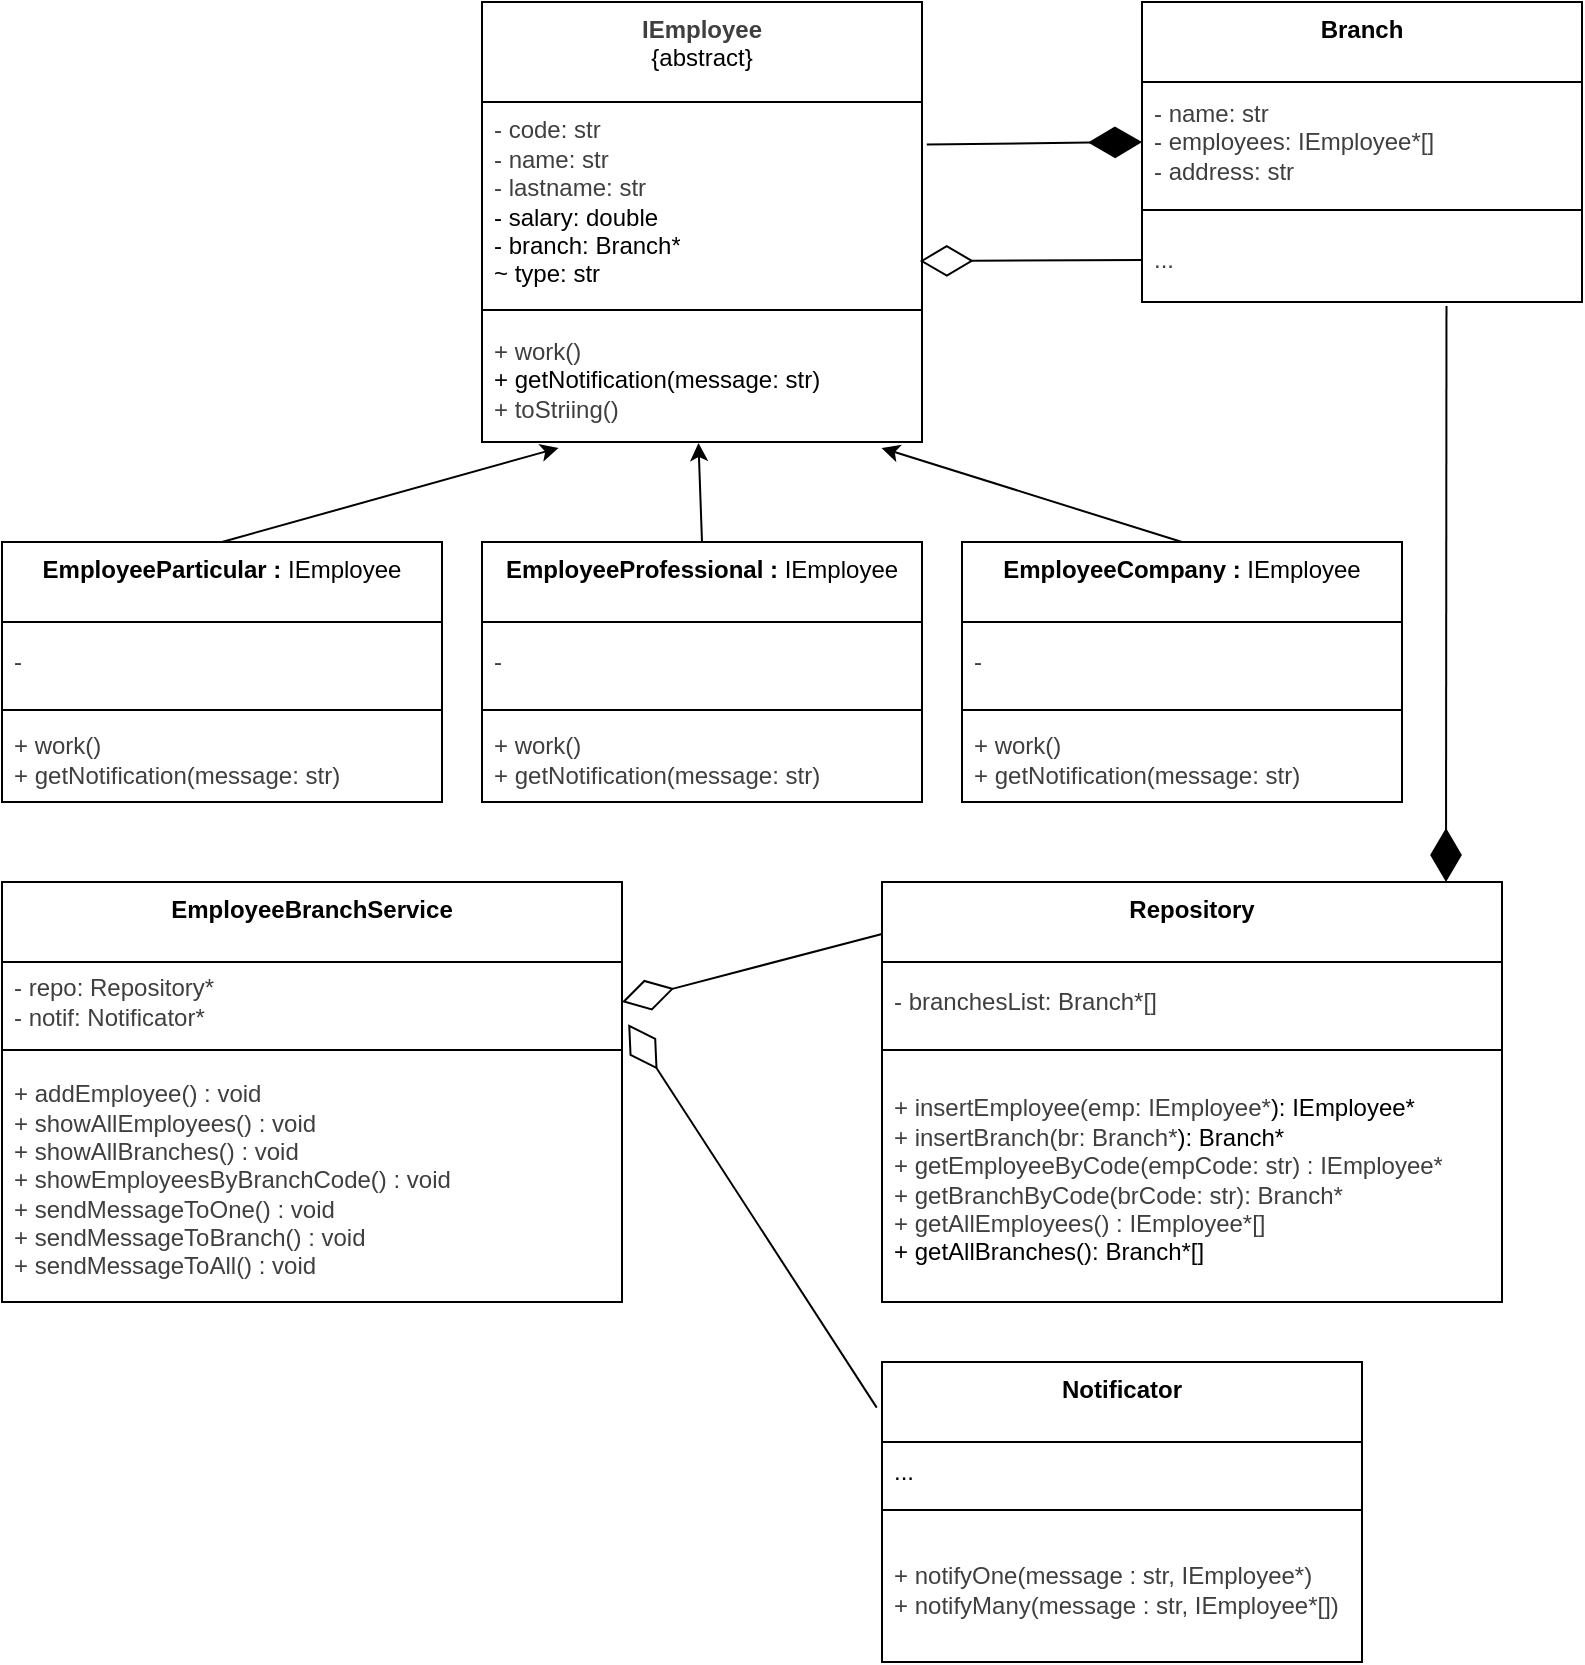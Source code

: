 <mxfile>
    <diagram id="Zb9JdN44imxv4ZILkU1i" name="Page-1">
        <mxGraphModel dx="1004" dy="607" grid="1" gridSize="10" guides="1" tooltips="1" connect="1" arrows="1" fold="1" page="1" pageScale="1" pageWidth="850" pageHeight="1100" math="0" shadow="0">
            <root>
                <mxCell id="0"/>
                <mxCell id="1" parent="0"/>
                <mxCell id="6" value="&lt;span style=&quot;color: rgb(0, 0, 0);&quot;&gt;&lt;b&gt;Repository&lt;/b&gt;&lt;/span&gt;" style="swimlane;fontStyle=0;align=center;verticalAlign=top;childLayout=stackLayout;horizontal=1;startSize=40;horizontalStack=0;resizeParent=1;resizeParentMax=0;resizeLast=0;collapsible=0;marginBottom=0;html=1;whiteSpace=wrap;" parent="1" vertex="1">
                    <mxGeometry x="480" y="580" width="310" height="210" as="geometry"/>
                </mxCell>
                <mxCell id="7" value="&lt;div&gt;&lt;span style=&quot;color: rgb(63, 63, 63); text-align: center;&quot;&gt;- branchesList: Branch*[]&lt;/span&gt;&lt;/div&gt;" style="text;html=1;strokeColor=none;fillColor=none;align=left;verticalAlign=middle;spacingLeft=4;spacingRight=4;overflow=hidden;rotatable=0;points=[[0,0.5],[1,0.5]];portConstraint=eastwest;whiteSpace=wrap;" parent="6" vertex="1">
                    <mxGeometry y="40" width="310" height="40" as="geometry"/>
                </mxCell>
                <mxCell id="8" value="" style="line;strokeWidth=1;fillColor=none;align=left;verticalAlign=middle;spacingTop=-1;spacingLeft=3;spacingRight=3;rotatable=0;labelPosition=right;points=[];portConstraint=eastwest;" parent="6" vertex="1">
                    <mxGeometry y="80" width="310" height="8" as="geometry"/>
                </mxCell>
                <mxCell id="9" value="&lt;div&gt;&lt;span style=&quot;color: rgb(63, 63, 63); text-align: center;&quot;&gt;+ insertEmployee(emp:&amp;nbsp;&lt;/span&gt;&lt;span style=&quot;color: rgb(63, 63, 63); text-align: center; background-color: transparent;&quot;&gt;IEmployee*&lt;/span&gt;&lt;span style=&quot;text-align: center; background-color: transparent;&quot;&gt;): IEmployee*&lt;/span&gt;&lt;/div&gt;&lt;div&gt;&lt;span style=&quot;color: rgb(63, 63, 63); text-align: center;&quot;&gt;+ insertBranch(br:&amp;nbsp;&lt;/span&gt;&lt;span style=&quot;color: rgb(63, 63, 63); text-align: center; background-color: transparent;&quot;&gt;Branch*&lt;/span&gt;&lt;span style=&quot;text-align: center; background-color: transparent;&quot;&gt;): Branch*&lt;/span&gt;&lt;/div&gt;&lt;div&gt;&lt;span style=&quot;color: rgb(63, 63, 63); text-align: center;&quot;&gt;+ getEmployeeByCode(empCode: str) : IEmployee*&lt;/span&gt;&lt;/div&gt;&lt;div&gt;&lt;span style=&quot;color: rgb(63, 63, 63); text-align: center;&quot;&gt;+ getBranchByCode(brCode: str): Branch*&lt;/span&gt;&lt;/div&gt;&lt;span style=&quot;color: rgb(63, 63, 63); text-align: center;&quot;&gt;+ getAllEmployees() : IEmployee*[]&lt;/span&gt;&lt;div&gt;&lt;span style=&quot;background-color: transparent;&quot;&gt;+ getAllBranches(): Branch*[]&lt;/span&gt;&lt;/div&gt;" style="text;html=1;strokeColor=none;fillColor=none;align=left;verticalAlign=middle;spacingLeft=4;spacingRight=4;overflow=hidden;rotatable=0;points=[[0,0.5],[1,0.5]];portConstraint=eastwest;whiteSpace=wrap;" parent="6" vertex="1">
                    <mxGeometry y="88" width="310" height="122" as="geometry"/>
                </mxCell>
                <mxCell id="11" value="&lt;span style=&quot;color: rgb(0, 0, 0);&quot;&gt;&lt;b&gt;EmployeeParticular : &lt;/b&gt;IEmployee&lt;/span&gt;" style="swimlane;fontStyle=0;align=center;verticalAlign=top;childLayout=stackLayout;horizontal=1;startSize=40;horizontalStack=0;resizeParent=1;resizeParentMax=0;resizeLast=0;collapsible=0;marginBottom=0;html=1;whiteSpace=wrap;" parent="1" vertex="1">
                    <mxGeometry x="40" y="410" width="220" height="130" as="geometry"/>
                </mxCell>
                <mxCell id="56" value="&lt;span style=&quot;color: rgb(63, 63, 63); text-align: center;&quot;&gt;-&amp;nbsp;&lt;/span&gt;" style="text;html=1;strokeColor=none;fillColor=none;align=left;verticalAlign=middle;spacingLeft=4;spacingRight=4;overflow=hidden;rotatable=0;points=[[0,0.5],[1,0.5]];portConstraint=eastwest;whiteSpace=wrap;" parent="11" vertex="1">
                    <mxGeometry y="40" width="220" height="40" as="geometry"/>
                </mxCell>
                <mxCell id="13" value="" style="line;strokeWidth=1;fillColor=none;align=left;verticalAlign=middle;spacingTop=-1;spacingLeft=3;spacingRight=3;rotatable=0;labelPosition=right;points=[];portConstraint=eastwest;" parent="11" vertex="1">
                    <mxGeometry y="80" width="220" height="8" as="geometry"/>
                </mxCell>
                <mxCell id="14" value="&lt;span style=&quot;color: rgb(63, 63, 63); text-align: center;&quot;&gt;+ work()&lt;/span&gt;&lt;div&gt;&lt;span style=&quot;color: rgb(63, 63, 63); text-align: center;&quot;&gt;&lt;span style=&quot;color: rgb(63, 63, 63); text-align: left;&quot;&gt;+ getNotification(message: str)&lt;/span&gt;&lt;br style=&quot;color: rgb(63, 63, 63);&quot;&gt;&lt;/span&gt;&lt;/div&gt;" style="text;html=1;strokeColor=none;fillColor=none;align=left;verticalAlign=middle;spacingLeft=4;spacingRight=4;overflow=hidden;rotatable=0;points=[[0,0.5],[1,0.5]];portConstraint=eastwest;whiteSpace=wrap;" parent="11" vertex="1">
                    <mxGeometry y="88" width="220" height="42" as="geometry"/>
                </mxCell>
                <mxCell id="41" value="&lt;span style=&quot;color: rgb(63, 63, 63);&quot;&gt;&lt;b&gt;IEmployee&lt;/b&gt;&lt;/span&gt;&lt;div&gt;&lt;span style=&quot;color: rgb(0, 0, 0);&quot;&gt;{abstract}&lt;/span&gt;&lt;/div&gt;" style="swimlane;fontStyle=0;align=center;verticalAlign=top;childLayout=stackLayout;horizontal=1;startSize=50;horizontalStack=0;resizeParent=1;resizeParentMax=0;resizeLast=0;collapsible=0;marginBottom=0;html=1;whiteSpace=wrap;" parent="1" vertex="1">
                    <mxGeometry x="280" y="140" width="220" height="220" as="geometry"/>
                </mxCell>
                <mxCell id="42" value="&lt;div&gt;&lt;span style=&quot;color: rgb(63, 63, 63); text-align: center;&quot;&gt;- code: str&lt;/span&gt;&lt;/div&gt;&lt;span style=&quot;color: rgb(63, 63, 63); text-align: center;&quot;&gt;- name: str&lt;/span&gt;&lt;br style=&quot;color: rgb(63, 63, 63); text-align: center;&quot;&gt;&lt;span style=&quot;color: rgb(63, 63, 63); text-align: center;&quot;&gt;- lastname: str&lt;/span&gt;&lt;div&gt;&lt;span style=&quot;background-color: transparent; text-align: center;&quot;&gt;- salary: double&lt;/span&gt;&lt;div&gt;&lt;span style=&quot;text-align: center; background-color: transparent;&quot;&gt;- branch: Branch*&lt;/span&gt;&lt;/div&gt;&lt;/div&gt;&lt;div&gt;&lt;span style=&quot;text-align: center; background-color: transparent;&quot;&gt;~ type: str&lt;/span&gt;&lt;/div&gt;" style="text;html=1;strokeColor=none;fillColor=none;align=left;verticalAlign=middle;spacingLeft=4;spacingRight=4;overflow=hidden;rotatable=0;points=[[0,0.5],[1,0.5]];portConstraint=eastwest;whiteSpace=wrap;" parent="41" vertex="1">
                    <mxGeometry y="50" width="220" height="100" as="geometry"/>
                </mxCell>
                <mxCell id="43" value="" style="line;strokeWidth=1;fillColor=none;align=left;verticalAlign=middle;spacingTop=-1;spacingLeft=3;spacingRight=3;rotatable=0;labelPosition=right;points=[];portConstraint=eastwest;" parent="41" vertex="1">
                    <mxGeometry y="150" width="220" height="8" as="geometry"/>
                </mxCell>
                <mxCell id="44" value="&lt;span style=&quot;color: rgb(63, 63, 63); text-align: center;&quot;&gt;+ work()&lt;/span&gt;&lt;div&gt;+ getNotification(message: str)&lt;br style=&quot;color: rgb(63, 63, 63); text-align: center;&quot;&gt;&lt;span style=&quot;color: rgb(63, 63, 63); text-align: center;&quot;&gt;+ toStriing()&lt;/span&gt;&lt;/div&gt;" style="text;html=1;strokeColor=none;fillColor=none;align=left;verticalAlign=middle;spacingLeft=4;spacingRight=4;overflow=hidden;rotatable=0;points=[[0,0.5],[1,0.5]];portConstraint=eastwest;whiteSpace=wrap;" parent="41" vertex="1">
                    <mxGeometry y="158" width="220" height="62" as="geometry"/>
                </mxCell>
                <mxCell id="45" style="edgeStyle=none;html=1;exitX=0.5;exitY=0;exitDx=0;exitDy=0;entryX=0.174;entryY=1.048;entryDx=0;entryDy=0;entryPerimeter=0;" parent="1" source="11" target="44" edge="1">
                    <mxGeometry relative="1" as="geometry"/>
                </mxCell>
                <mxCell id="46" value="&lt;span style=&quot;color: rgb(0, 0, 0);&quot;&gt;&lt;b&gt;EmployeeProfessional : &lt;/b&gt;IEmployee&lt;/span&gt;" style="swimlane;fontStyle=0;align=center;verticalAlign=top;childLayout=stackLayout;horizontal=1;startSize=40;horizontalStack=0;resizeParent=1;resizeParentMax=0;resizeLast=0;collapsible=0;marginBottom=0;html=1;whiteSpace=wrap;" parent="1" vertex="1">
                    <mxGeometry x="280" y="410" width="220" height="130" as="geometry"/>
                </mxCell>
                <mxCell id="47" value="&lt;span style=&quot;color: rgb(63, 63, 63); text-align: center;&quot;&gt;-&amp;nbsp;&lt;/span&gt;" style="text;html=1;strokeColor=none;fillColor=none;align=left;verticalAlign=middle;spacingLeft=4;spacingRight=4;overflow=hidden;rotatable=0;points=[[0,0.5],[1,0.5]];portConstraint=eastwest;whiteSpace=wrap;" parent="46" vertex="1">
                    <mxGeometry y="40" width="220" height="40" as="geometry"/>
                </mxCell>
                <mxCell id="48" value="" style="line;strokeWidth=1;fillColor=none;align=left;verticalAlign=middle;spacingTop=-1;spacingLeft=3;spacingRight=3;rotatable=0;labelPosition=right;points=[];portConstraint=eastwest;" parent="46" vertex="1">
                    <mxGeometry y="80" width="220" height="8" as="geometry"/>
                </mxCell>
                <mxCell id="49" value="&lt;span style=&quot;color: rgb(63, 63, 63); text-align: center;&quot;&gt;+ work()&lt;/span&gt;&lt;div&gt;&lt;span style=&quot;color: rgb(63, 63, 63); text-align: center;&quot;&gt;&lt;span style=&quot;color: rgb(63, 63, 63); text-align: left;&quot;&gt;+ getNotification(message: str)&lt;/span&gt;&lt;br style=&quot;color: rgb(63, 63, 63);&quot;&gt;&lt;/span&gt;&lt;/div&gt;" style="text;html=1;strokeColor=none;fillColor=none;align=left;verticalAlign=middle;spacingLeft=4;spacingRight=4;overflow=hidden;rotatable=0;points=[[0,0.5],[1,0.5]];portConstraint=eastwest;whiteSpace=wrap;" parent="46" vertex="1">
                    <mxGeometry y="88" width="220" height="42" as="geometry"/>
                </mxCell>
                <mxCell id="50" value="&lt;span style=&quot;color: rgb(0, 0, 0);&quot;&gt;&lt;b&gt;EmployeeCompany : &lt;/b&gt;IEmployee&lt;/span&gt;" style="swimlane;fontStyle=0;align=center;verticalAlign=top;childLayout=stackLayout;horizontal=1;startSize=40;horizontalStack=0;resizeParent=1;resizeParentMax=0;resizeLast=0;collapsible=0;marginBottom=0;html=1;whiteSpace=wrap;" parent="1" vertex="1">
                    <mxGeometry x="520" y="410" width="220" height="130" as="geometry"/>
                </mxCell>
                <mxCell id="51" value="&lt;span style=&quot;color: rgb(63, 63, 63); text-align: center;&quot;&gt;-&amp;nbsp;&lt;/span&gt;" style="text;html=1;strokeColor=none;fillColor=none;align=left;verticalAlign=middle;spacingLeft=4;spacingRight=4;overflow=hidden;rotatable=0;points=[[0,0.5],[1,0.5]];portConstraint=eastwest;whiteSpace=wrap;" parent="50" vertex="1">
                    <mxGeometry y="40" width="220" height="40" as="geometry"/>
                </mxCell>
                <mxCell id="52" value="" style="line;strokeWidth=1;fillColor=none;align=left;verticalAlign=middle;spacingTop=-1;spacingLeft=3;spacingRight=3;rotatable=0;labelPosition=right;points=[];portConstraint=eastwest;" parent="50" vertex="1">
                    <mxGeometry y="80" width="220" height="8" as="geometry"/>
                </mxCell>
                <mxCell id="53" value="&lt;span style=&quot;color: rgb(63, 63, 63); text-align: center;&quot;&gt;+ work()&lt;/span&gt;&lt;div&gt;&lt;span style=&quot;color: rgb(63, 63, 63); text-align: center;&quot;&gt;&lt;span style=&quot;color: rgb(63, 63, 63); text-align: left;&quot;&gt;+ getNotification(message: str)&lt;/span&gt;&lt;br style=&quot;color: rgb(63, 63, 63);&quot;&gt;&lt;/span&gt;&lt;/div&gt;" style="text;html=1;strokeColor=none;fillColor=none;align=left;verticalAlign=middle;spacingLeft=4;spacingRight=4;overflow=hidden;rotatable=0;points=[[0,0.5],[1,0.5]];portConstraint=eastwest;whiteSpace=wrap;" parent="50" vertex="1">
                    <mxGeometry y="88" width="220" height="42" as="geometry"/>
                </mxCell>
                <mxCell id="54" style="edgeStyle=none;html=1;exitX=0.5;exitY=0;exitDx=0;exitDy=0;entryX=0.492;entryY=1.008;entryDx=0;entryDy=0;entryPerimeter=0;" parent="1" source="46" target="44" edge="1">
                    <mxGeometry relative="1" as="geometry">
                        <mxPoint x="390" y="360" as="targetPoint"/>
                    </mxGeometry>
                </mxCell>
                <mxCell id="55" style="edgeStyle=none;html=1;exitX=0.5;exitY=0;exitDx=0;exitDy=0;entryX=0.908;entryY=1.048;entryDx=0;entryDy=0;entryPerimeter=0;" parent="1" source="50" target="44" edge="1">
                    <mxGeometry relative="1" as="geometry"/>
                </mxCell>
                <mxCell id="69" value="&lt;span style=&quot;color: rgb(0, 0, 0);&quot;&gt;&lt;b&gt;Branch&lt;/b&gt;&lt;/span&gt;" style="swimlane;fontStyle=0;align=center;verticalAlign=top;childLayout=stackLayout;horizontal=1;startSize=40;horizontalStack=0;resizeParent=1;resizeParentMax=0;resizeLast=0;collapsible=0;marginBottom=0;html=1;whiteSpace=wrap;" parent="1" vertex="1">
                    <mxGeometry x="610" y="140" width="220" height="150" as="geometry"/>
                </mxCell>
                <mxCell id="70" value="&lt;span style=&quot;color: rgb(63, 63, 63); text-align: center;&quot;&gt;- name: str&lt;/span&gt;&lt;div&gt;&lt;span style=&quot;color: rgb(63, 63, 63); text-align: center;&quot;&gt;- employees: IEmployee*[]&lt;/span&gt;&lt;/div&gt;&lt;div&gt;&lt;span style=&quot;color: rgb(63, 63, 63); text-align: center;&quot;&gt;- address: str&lt;/span&gt;&lt;/div&gt;" style="text;html=1;strokeColor=none;fillColor=none;align=left;verticalAlign=middle;spacingLeft=4;spacingRight=4;overflow=hidden;rotatable=0;points=[[0,0.5],[1,0.5]];portConstraint=eastwest;whiteSpace=wrap;" parent="69" vertex="1">
                    <mxGeometry y="40" width="220" height="60" as="geometry"/>
                </mxCell>
                <mxCell id="71" value="" style="line;strokeWidth=1;fillColor=none;align=left;verticalAlign=middle;spacingTop=-1;spacingLeft=3;spacingRight=3;rotatable=0;labelPosition=right;points=[];portConstraint=eastwest;" parent="69" vertex="1">
                    <mxGeometry y="100" width="220" height="8" as="geometry"/>
                </mxCell>
                <mxCell id="72" value="&lt;span style=&quot;color: rgb(63, 63, 63); text-align: center;&quot;&gt;...&lt;/span&gt;" style="text;html=1;strokeColor=none;fillColor=none;align=left;verticalAlign=middle;spacingLeft=4;spacingRight=4;overflow=hidden;rotatable=0;points=[[0,0.5],[1,0.5]];portConstraint=eastwest;whiteSpace=wrap;" parent="69" vertex="1">
                    <mxGeometry y="108" width="220" height="42" as="geometry"/>
                </mxCell>
                <mxCell id="73" value="" style="endArrow=diamondThin;endFill=0;endSize=24;html=1;entryX=0.995;entryY=0.795;entryDx=0;entryDy=0;entryPerimeter=0;exitX=0;exitY=0.5;exitDx=0;exitDy=0;" parent="1" target="42" edge="1" source="72">
                    <mxGeometry width="160" relative="1" as="geometry">
                        <mxPoint x="569" y="160" as="sourcePoint"/>
                        <mxPoint x="698" y="294" as="targetPoint"/>
                    </mxGeometry>
                </mxCell>
                <mxCell id="79" value="&lt;span style=&quot;color: rgb(0, 0, 0);&quot;&gt;&lt;b&gt;Notificator&lt;/b&gt;&lt;/span&gt;" style="swimlane;fontStyle=0;align=center;verticalAlign=top;childLayout=stackLayout;horizontal=1;startSize=40;horizontalStack=0;resizeParent=1;resizeParentMax=0;resizeLast=0;collapsible=0;marginBottom=0;html=1;whiteSpace=wrap;" parent="1" vertex="1">
                    <mxGeometry x="480" y="820" width="240" height="150" as="geometry"/>
                </mxCell>
                <mxCell id="80" value="..." style="text;html=1;strokeColor=none;fillColor=none;align=left;verticalAlign=middle;spacingLeft=4;spacingRight=4;overflow=hidden;rotatable=0;points=[[0,0.5],[1,0.5]];portConstraint=eastwest;whiteSpace=wrap;" parent="79" vertex="1">
                    <mxGeometry y="40" width="240" height="30" as="geometry"/>
                </mxCell>
                <mxCell id="81" value="" style="line;strokeWidth=1;fillColor=none;align=left;verticalAlign=middle;spacingTop=-1;spacingLeft=3;spacingRight=3;rotatable=0;labelPosition=right;points=[];portConstraint=eastwest;" parent="79" vertex="1">
                    <mxGeometry y="70" width="240" height="8" as="geometry"/>
                </mxCell>
                <mxCell id="82" value="&lt;span style=&quot;color: rgb(63, 63, 63); text-align: center;&quot;&gt;+ notifyOne(message : str, IEmployee*)&lt;/span&gt;&lt;div&gt;&lt;span style=&quot;color: rgb(63, 63, 63); text-align: center;&quot;&gt;&lt;span style=&quot;color: rgb(63, 63, 63);&quot;&gt;+ notifyMany(message : str, IEmployee*[])&lt;/span&gt;&lt;/span&gt;&lt;/div&gt;" style="text;html=1;strokeColor=none;fillColor=none;align=left;verticalAlign=middle;spacingLeft=4;spacingRight=4;overflow=hidden;rotatable=0;points=[[0,0.5],[1,0.5]];portConstraint=eastwest;whiteSpace=wrap;" parent="79" vertex="1">
                    <mxGeometry y="78" width="240" height="72" as="geometry"/>
                </mxCell>
                <mxCell id="83" value="" style="endArrow=diamondThin;endFill=0;endSize=24;html=1;entryX=1.01;entryY=0.779;entryDx=0;entryDy=0;entryPerimeter=0;exitX=-0.011;exitY=0.152;exitDx=0;exitDy=0;exitPerimeter=0;" edge="1" parent="1" source="79" target="66">
                    <mxGeometry width="160" relative="1" as="geometry">
                        <mxPoint x="480" y="840" as="sourcePoint"/>
                        <mxPoint x="520" y="874" as="targetPoint"/>
                    </mxGeometry>
                </mxCell>
                <mxCell id="85" value="" style="endArrow=diamondThin;endFill=1;endSize=24;html=1;entryX=0;entryY=0.5;entryDx=0;entryDy=0;exitX=1.011;exitY=0.212;exitDx=0;exitDy=0;exitPerimeter=0;" edge="1" parent="1" source="42" target="70">
                    <mxGeometry width="160" relative="1" as="geometry">
                        <mxPoint x="400" y="190" as="sourcePoint"/>
                        <mxPoint x="560" y="190" as="targetPoint"/>
                    </mxGeometry>
                </mxCell>
                <mxCell id="65" value="&lt;span style=&quot;color: rgb(0, 0, 0);&quot;&gt;&lt;b&gt;EmployeeBranchService&lt;/b&gt;&lt;/span&gt;" style="swimlane;fontStyle=0;align=center;verticalAlign=top;childLayout=stackLayout;horizontal=1;startSize=40;horizontalStack=0;resizeParent=1;resizeParentMax=0;resizeLast=0;collapsible=0;marginBottom=0;html=1;whiteSpace=wrap;" parent="1" vertex="1">
                    <mxGeometry x="40" y="580" width="310" height="210" as="geometry"/>
                </mxCell>
                <mxCell id="66" value="&lt;span style=&quot;color: rgb(63, 63, 63); text-align: center;&quot;&gt;- repo: Repository*&lt;/span&gt;&lt;div&gt;&lt;span style=&quot;color: rgb(63, 63, 63); text-align: center;&quot;&gt;- notif: Notificator*&lt;/span&gt;&lt;/div&gt;" style="text;html=1;strokeColor=none;fillColor=none;align=left;verticalAlign=middle;spacingLeft=4;spacingRight=4;overflow=hidden;rotatable=0;points=[[0,0.5],[1,0.5]];portConstraint=eastwest;whiteSpace=wrap;" parent="65" vertex="1">
                    <mxGeometry y="40" width="310" height="40" as="geometry"/>
                </mxCell>
                <mxCell id="67" value="" style="line;strokeWidth=1;fillColor=none;align=left;verticalAlign=middle;spacingTop=-1;spacingLeft=3;spacingRight=3;rotatable=0;labelPosition=right;points=[];portConstraint=eastwest;" parent="65" vertex="1">
                    <mxGeometry y="80" width="310" height="8" as="geometry"/>
                </mxCell>
                <mxCell id="68" value="&lt;span style=&quot;color: rgb(63, 63, 63); text-align: center;&quot;&gt;+ addEmployee() : void&lt;/span&gt;&lt;br style=&quot;color: rgb(63, 63, 63); text-align: center;&quot;&gt;&lt;span style=&quot;color: rgb(63, 63, 63); text-align: center;&quot;&gt;+ showAllEmployees() : void&lt;/span&gt;&lt;br style=&quot;color: rgb(63, 63, 63); text-align: center;&quot;&gt;&lt;span style=&quot;color: rgb(63, 63, 63); text-align: center;&quot;&gt;+&amp;nbsp;&lt;span style=&quot;color: rgb(63, 63, 63);&quot;&gt;showAllBranches&lt;/span&gt;() : void&lt;/span&gt;&lt;br style=&quot;color: rgb(63, 63, 63); text-align: center;&quot;&gt;&lt;span style=&quot;color: rgb(63, 63, 63); text-align: center;&quot;&gt;+ showEmployeesByBranchCode() : void&lt;/span&gt;&lt;br style=&quot;color: rgb(63, 63, 63); text-align: center;&quot;&gt;&lt;span style=&quot;color: rgb(63, 63, 63); text-align: center;&quot;&gt;+ sendMessageToOne() : void&lt;/span&gt;&lt;div&gt;&lt;span style=&quot;color: rgb(63, 63, 63); text-align: center;&quot;&gt;&lt;span style=&quot;color: rgb(63, 63, 63);&quot;&gt;+ sendMessageToBranch() : void&lt;/span&gt;&lt;/span&gt;&lt;/div&gt;&lt;div&gt;&lt;span style=&quot;color: rgb(63, 63, 63); text-align: center;&quot;&gt;&lt;span style=&quot;color: rgb(63, 63, 63);&quot;&gt;&lt;span style=&quot;color: rgb(63, 63, 63);&quot;&gt;+ sendMessageToAll() : void&lt;/span&gt;&lt;/span&gt;&lt;/span&gt;&lt;/div&gt;" style="text;html=1;strokeColor=none;fillColor=none;align=left;verticalAlign=middle;spacingLeft=4;spacingRight=4;overflow=hidden;rotatable=0;points=[[0,0.5],[1,0.5]];portConstraint=eastwest;whiteSpace=wrap;" parent="65" vertex="1">
                    <mxGeometry y="88" width="310" height="122" as="geometry"/>
                </mxCell>
                <mxCell id="34" value="" style="endArrow=diamondThin;endFill=0;endSize=24;html=1;entryX=1;entryY=0.5;entryDx=0;entryDy=0;" parent="1" target="66" edge="1">
                    <mxGeometry width="160" relative="1" as="geometry">
                        <mxPoint x="480" y="606" as="sourcePoint"/>
                        <mxPoint x="350" y="633" as="targetPoint"/>
                    </mxGeometry>
                </mxCell>
                <mxCell id="87" value="" style="endArrow=diamondThin;endFill=1;endSize=24;html=1;exitX=0.692;exitY=1.048;exitDx=0;exitDy=0;exitPerimeter=0;" edge="1" parent="1" source="72">
                    <mxGeometry width="160" relative="1" as="geometry">
                        <mxPoint x="780" y="440" as="sourcePoint"/>
                        <mxPoint x="762" y="580" as="targetPoint"/>
                    </mxGeometry>
                </mxCell>
            </root>
        </mxGraphModel>
    </diagram>
</mxfile>